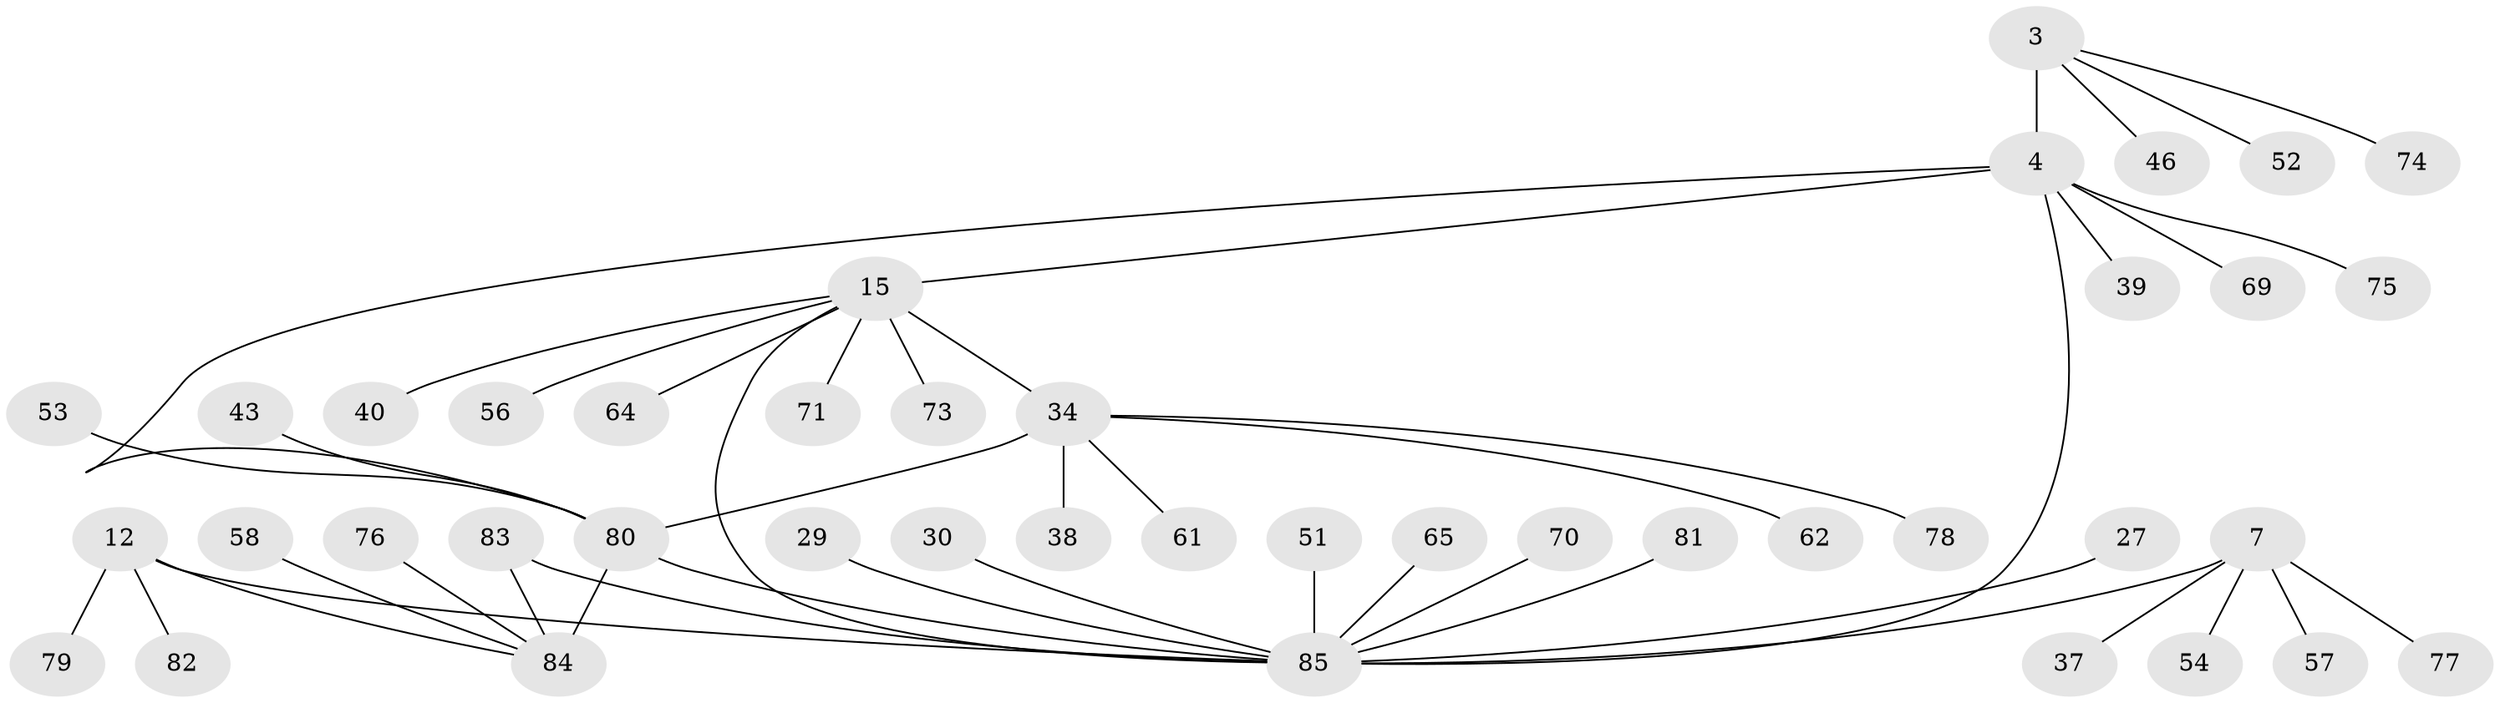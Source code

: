 // original degree distribution, {5: 0.023529411764705882, 10: 0.023529411764705882, 4: 0.047058823529411764, 6: 0.09411764705882353, 9: 0.023529411764705882, 3: 0.07058823529411765, 7: 0.023529411764705882, 8: 0.011764705882352941, 2: 0.16470588235294117, 1: 0.5176470588235295}
// Generated by graph-tools (version 1.1) at 2025/54/03/09/25 04:54:32]
// undirected, 42 vertices, 46 edges
graph export_dot {
graph [start="1"]
  node [color=gray90,style=filled];
  3 [super="+1"];
  4 [super="+2"];
  7 [super="+5"];
  12 [super="+9"];
  15 [super="+14"];
  27;
  29;
  30;
  34 [super="+26+16"];
  37;
  38;
  39;
  40;
  43;
  46;
  51;
  52;
  53;
  54;
  56 [super="+49"];
  57;
  58;
  61;
  62 [super="+48"];
  64;
  65 [super="+32"];
  69;
  70;
  71;
  73 [super="+44+50"];
  74;
  75 [super="+66"];
  76 [super="+67"];
  77;
  78 [super="+25"];
  79;
  80 [super="+47+19"];
  81 [super="+45"];
  82;
  83 [super="+21+55+60"];
  84 [super="+42"];
  85 [super="+28+68+72"];
  3 -- 4 [weight=4];
  3 -- 52;
  3 -- 74;
  3 -- 46;
  4 -- 39;
  4 -- 69;
  4 -- 15;
  4 -- 85 [weight=4];
  4 -- 75;
  4 -- 80;
  7 -- 77;
  7 -- 37;
  7 -- 54;
  7 -- 57;
  7 -- 85 [weight=4];
  12 -- 79;
  12 -- 82;
  12 -- 85 [weight=5];
  12 -- 84;
  15 -- 64;
  15 -- 71;
  15 -- 40;
  15 -- 73;
  15 -- 56;
  15 -- 85 [weight=2];
  15 -- 34 [weight=4];
  27 -- 85;
  29 -- 85;
  30 -- 85;
  34 -- 80;
  34 -- 38;
  34 -- 62;
  34 -- 61;
  34 -- 78;
  43 -- 80;
  51 -- 85;
  53 -- 80;
  58 -- 84;
  65 -- 85;
  70 -- 85;
  76 -- 84;
  80 -- 85 [weight=2];
  80 -- 84 [weight=4];
  81 -- 85 [weight=2];
  83 -- 85 [weight=2];
  83 -- 84;
}
